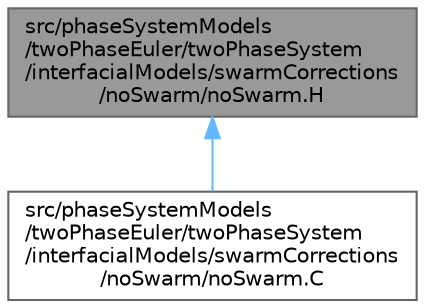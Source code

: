digraph "src/phaseSystemModels/twoPhaseEuler/twoPhaseSystem/interfacialModels/swarmCorrections/noSwarm/noSwarm.H"
{
 // LATEX_PDF_SIZE
  bgcolor="transparent";
  edge [fontname=Helvetica,fontsize=10,labelfontname=Helvetica,labelfontsize=10];
  node [fontname=Helvetica,fontsize=10,shape=box,height=0.2,width=0.4];
  Node1 [id="Node000001",label="src/phaseSystemModels\l/twoPhaseEuler/twoPhaseSystem\l/interfacialModels/swarmCorrections\l/noSwarm/noSwarm.H",height=0.2,width=0.4,color="gray40", fillcolor="grey60", style="filled", fontcolor="black",tooltip=" "];
  Node1 -> Node2 [id="edge1_Node000001_Node000002",dir="back",color="steelblue1",style="solid",tooltip=" "];
  Node2 [id="Node000002",label="src/phaseSystemModels\l/twoPhaseEuler/twoPhaseSystem\l/interfacialModels/swarmCorrections\l/noSwarm/noSwarm.C",height=0.2,width=0.4,color="grey40", fillcolor="white", style="filled",URL="$twoPhaseEuler_2twoPhaseSystem_2interfacialModels_2swarmCorrections_2noSwarm_2noSwarm_8C.html",tooltip=" "];
}
